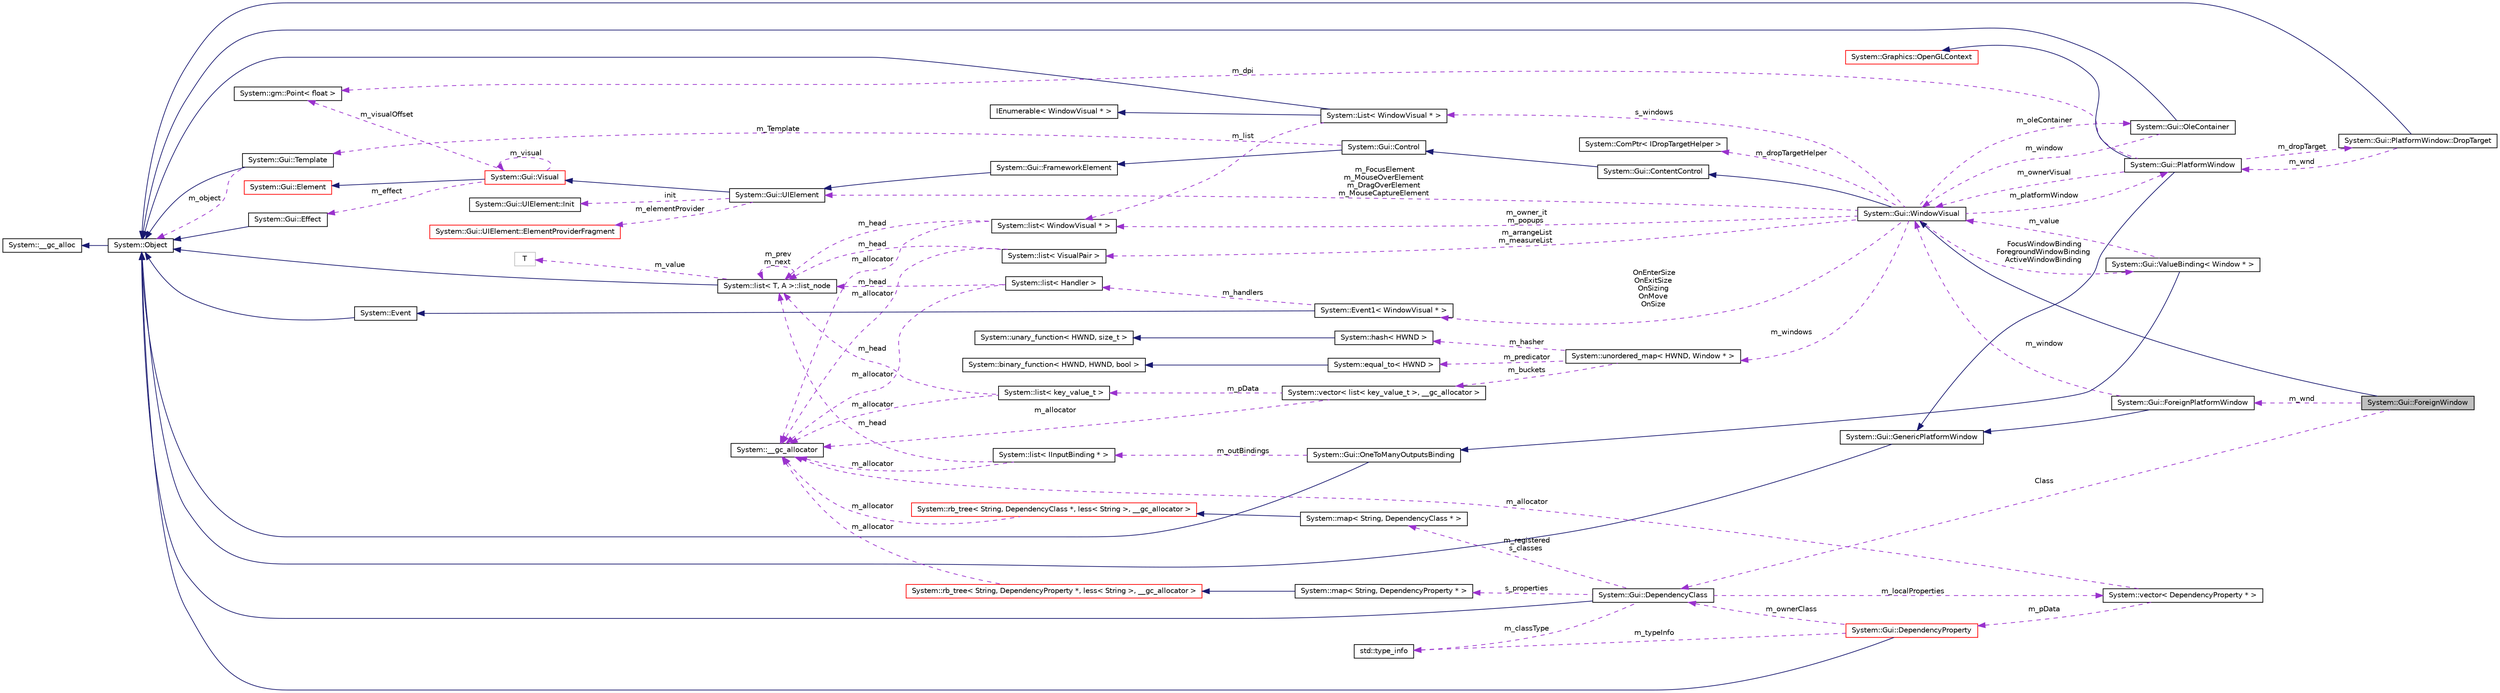 digraph G
{
  edge [fontname="Helvetica",fontsize="10",labelfontname="Helvetica",labelfontsize="10"];
  node [fontname="Helvetica",fontsize="10",shape=record];
  rankdir="LR";
  Node1 [label="System::Gui::ForeignWindow",height=0.2,width=0.4,color="black", fillcolor="grey75", style="filled" fontcolor="black"];
  Node2 -> Node1 [dir="back",color="midnightblue",fontsize="10",style="solid",fontname="Helvetica"];
  Node2 [label="System::Gui::WindowVisual",height=0.2,width=0.4,color="black", fillcolor="white", style="filled",URL="$class_system_1_1_gui_1_1_window_visual.html"];
  Node3 -> Node2 [dir="back",color="midnightblue",fontsize="10",style="solid",fontname="Helvetica"];
  Node3 [label="System::Gui::ContentControl",height=0.2,width=0.4,color="black", fillcolor="white", style="filled",URL="$class_system_1_1_gui_1_1_content_control.html"];
  Node4 -> Node3 [dir="back",color="midnightblue",fontsize="10",style="solid",fontname="Helvetica"];
  Node4 [label="System::Gui::Control",height=0.2,width=0.4,color="black", fillcolor="white", style="filled",URL="$class_system_1_1_gui_1_1_control.html"];
  Node5 -> Node4 [dir="back",color="midnightblue",fontsize="10",style="solid",fontname="Helvetica"];
  Node5 [label="System::Gui::FrameworkElement",height=0.2,width=0.4,color="black", fillcolor="white", style="filled",URL="$class_system_1_1_gui_1_1_framework_element.html"];
  Node6 -> Node5 [dir="back",color="midnightblue",fontsize="10",style="solid",fontname="Helvetica"];
  Node6 [label="System::Gui::UIElement",height=0.2,width=0.4,color="black", fillcolor="white", style="filled",URL="$class_system_1_1_gui_1_1_u_i_element.html"];
  Node7 -> Node6 [dir="back",color="midnightblue",fontsize="10",style="solid",fontname="Helvetica"];
  Node7 [label="System::Gui::Visual",height=0.2,width=0.4,color="red", fillcolor="white", style="filled",URL="$class_system_1_1_gui_1_1_visual.html"];
  Node8 -> Node7 [dir="back",color="midnightblue",fontsize="10",style="solid",fontname="Helvetica"];
  Node8 [label="System::Gui::Element",height=0.2,width=0.4,color="red", fillcolor="white", style="filled",URL="$class_system_1_1_gui_1_1_element.html"];
  Node9 -> Node7 [dir="back",color="darkorchid3",fontsize="10",style="dashed",label=" m_visualOffset" ,fontname="Helvetica"];
  Node9 [label="System::gm::Point\< float \>",height=0.2,width=0.4,color="black", fillcolor="white", style="filled",URL="$class_system_1_1gm_1_1_point.html"];
  Node7 -> Node7 [dir="back",color="darkorchid3",fontsize="10",style="dashed",label=" m_visual" ,fontname="Helvetica"];
  Node10 -> Node7 [dir="back",color="darkorchid3",fontsize="10",style="dashed",label=" m_effect" ,fontname="Helvetica"];
  Node10 [label="System::Gui::Effect",height=0.2,width=0.4,color="black", fillcolor="white", style="filled",URL="$class_system_1_1_gui_1_1_effect.html"];
  Node11 -> Node10 [dir="back",color="midnightblue",fontsize="10",style="solid",fontname="Helvetica"];
  Node11 [label="System::Object",height=0.2,width=0.4,color="black", fillcolor="white", style="filled",URL="$class_system_1_1_object.html"];
  Node12 -> Node11 [dir="back",color="midnightblue",fontsize="10",style="solid",fontname="Helvetica"];
  Node12 [label="System::__gc_alloc",height=0.2,width=0.4,color="black", fillcolor="white", style="filled",URL="$class_system_1_1____gc__alloc.html"];
  Node13 -> Node6 [dir="back",color="darkorchid3",fontsize="10",style="dashed",label=" init" ,fontname="Helvetica"];
  Node13 [label="System::Gui::UIElement::Init",height=0.2,width=0.4,color="black", fillcolor="white", style="filled",URL="$class_system_1_1_gui_1_1_u_i_element_1_1_init.html"];
  Node14 -> Node6 [dir="back",color="darkorchid3",fontsize="10",style="dashed",label=" m_elementProvider" ,fontname="Helvetica"];
  Node14 [label="System::Gui::UIElement::ElementProviderFragment",height=0.2,width=0.4,color="red", fillcolor="white", style="filled",URL="$class_system_1_1_gui_1_1_u_i_element_1_1_element_provider_fragment.html"];
  Node15 -> Node4 [dir="back",color="darkorchid3",fontsize="10",style="dashed",label=" m_Template" ,fontname="Helvetica"];
  Node15 [label="System::Gui::Template",height=0.2,width=0.4,color="black", fillcolor="white", style="filled",URL="$class_system_1_1_gui_1_1_template.html"];
  Node11 -> Node15 [dir="back",color="midnightblue",fontsize="10",style="solid",fontname="Helvetica"];
  Node11 -> Node15 [dir="back",color="darkorchid3",fontsize="10",style="dashed",label=" m_object" ,fontname="Helvetica"];
  Node16 -> Node2 [dir="back",color="darkorchid3",fontsize="10",style="dashed",label=" m_arrangeList\nm_measureList" ,fontname="Helvetica"];
  Node16 [label="System::list\< VisualPair \>",height=0.2,width=0.4,color="black", fillcolor="white", style="filled",URL="$class_system_1_1list.html"];
  Node17 -> Node16 [dir="back",color="darkorchid3",fontsize="10",style="dashed",label=" m_allocator" ,fontname="Helvetica"];
  Node17 [label="System::__gc_allocator",height=0.2,width=0.4,color="black", fillcolor="white", style="filled",URL="$class_system_1_1____gc__allocator.html"];
  Node18 -> Node16 [dir="back",color="darkorchid3",fontsize="10",style="dashed",label=" m_head" ,fontname="Helvetica"];
  Node18 [label="System::list\< T, A \>::list_node",height=0.2,width=0.4,color="black", fillcolor="white", style="filled",URL="$class_system_1_1list_1_1list__node.html"];
  Node11 -> Node18 [dir="back",color="midnightblue",fontsize="10",style="solid",fontname="Helvetica"];
  Node18 -> Node18 [dir="back",color="darkorchid3",fontsize="10",style="dashed",label=" m_prev\nm_next" ,fontname="Helvetica"];
  Node19 -> Node18 [dir="back",color="darkorchid3",fontsize="10",style="dashed",label=" m_value" ,fontname="Helvetica"];
  Node19 [label="T",height=0.2,width=0.4,color="grey75", fillcolor="white", style="filled"];
  Node20 -> Node2 [dir="back",color="darkorchid3",fontsize="10",style="dashed",label=" m_dropTargetHelper" ,fontname="Helvetica"];
  Node20 [label="System::ComPtr\< IDropTargetHelper \>",height=0.2,width=0.4,color="black", fillcolor="white", style="filled",URL="$class_system_1_1_com_ptr.html"];
  Node21 -> Node2 [dir="back",color="darkorchid3",fontsize="10",style="dashed",label=" m_owner_it\nm_popups" ,fontname="Helvetica"];
  Node21 [label="System::list\< WindowVisual * \>",height=0.2,width=0.4,color="black", fillcolor="white", style="filled",URL="$class_system_1_1list.html"];
  Node17 -> Node21 [dir="back",color="darkorchid3",fontsize="10",style="dashed",label=" m_allocator" ,fontname="Helvetica"];
  Node18 -> Node21 [dir="back",color="darkorchid3",fontsize="10",style="dashed",label=" m_head" ,fontname="Helvetica"];
  Node22 -> Node2 [dir="back",color="darkorchid3",fontsize="10",style="dashed",label=" s_windows" ,fontname="Helvetica"];
  Node22 [label="System::List\< WindowVisual * \>",height=0.2,width=0.4,color="black", fillcolor="white", style="filled",URL="$class_system_1_1_list.html"];
  Node11 -> Node22 [dir="back",color="midnightblue",fontsize="10",style="solid",fontname="Helvetica"];
  Node23 -> Node22 [dir="back",color="midnightblue",fontsize="10",style="solid",fontname="Helvetica"];
  Node23 [label="IEnumerable\< WindowVisual * \>",height=0.2,width=0.4,color="black", fillcolor="white", style="filled",URL="$class_i_enumerable.html"];
  Node21 -> Node22 [dir="back",color="darkorchid3",fontsize="10",style="dashed",label=" m_list" ,fontname="Helvetica"];
  Node24 -> Node2 [dir="back",color="darkorchid3",fontsize="10",style="dashed",label=" FocusWindowBinding\nForegroundWindowBinding\nActiveWindowBinding" ,fontname="Helvetica"];
  Node24 [label="System::Gui::ValueBinding\< Window * \>",height=0.2,width=0.4,color="black", fillcolor="white", style="filled",URL="$class_system_1_1_gui_1_1_value_binding.html"];
  Node25 -> Node24 [dir="back",color="midnightblue",fontsize="10",style="solid",fontname="Helvetica"];
  Node25 [label="System::Gui::OneToManyOutputsBinding",height=0.2,width=0.4,color="black", fillcolor="white", style="filled",URL="$class_system_1_1_gui_1_1_one_to_many_outputs_binding.html"];
  Node11 -> Node25 [dir="back",color="midnightblue",fontsize="10",style="solid",fontname="Helvetica"];
  Node26 -> Node25 [dir="back",color="darkorchid3",fontsize="10",style="dashed",label=" m_outBindings" ,fontname="Helvetica"];
  Node26 [label="System::list\< IInputBinding * \>",height=0.2,width=0.4,color="black", fillcolor="white", style="filled",URL="$class_system_1_1list.html"];
  Node17 -> Node26 [dir="back",color="darkorchid3",fontsize="10",style="dashed",label=" m_allocator" ,fontname="Helvetica"];
  Node18 -> Node26 [dir="back",color="darkorchid3",fontsize="10",style="dashed",label=" m_head" ,fontname="Helvetica"];
  Node2 -> Node24 [dir="back",color="darkorchid3",fontsize="10",style="dashed",label=" m_value" ,fontname="Helvetica"];
  Node27 -> Node2 [dir="back",color="darkorchid3",fontsize="10",style="dashed",label=" OnEnterSize\nOnExitSize\nOnSizing\nOnMove\nOnSize" ,fontname="Helvetica"];
  Node27 [label="System::Event1\< WindowVisual * \>",height=0.2,width=0.4,color="black", fillcolor="white", style="filled",URL="$class_system_1_1_event1.html"];
  Node28 -> Node27 [dir="back",color="midnightblue",fontsize="10",style="solid",fontname="Helvetica"];
  Node28 [label="System::Event",height=0.2,width=0.4,color="black", fillcolor="white", style="filled",URL="$class_system_1_1_event.html"];
  Node11 -> Node28 [dir="back",color="midnightblue",fontsize="10",style="solid",fontname="Helvetica"];
  Node29 -> Node27 [dir="back",color="darkorchid3",fontsize="10",style="dashed",label=" m_handlers" ,fontname="Helvetica"];
  Node29 [label="System::list\< Handler \>",height=0.2,width=0.4,color="black", fillcolor="white", style="filled",URL="$class_system_1_1list.html"];
  Node17 -> Node29 [dir="back",color="darkorchid3",fontsize="10",style="dashed",label=" m_allocator" ,fontname="Helvetica"];
  Node18 -> Node29 [dir="back",color="darkorchid3",fontsize="10",style="dashed",label=" m_head" ,fontname="Helvetica"];
  Node30 -> Node2 [dir="back",color="darkorchid3",fontsize="10",style="dashed",label=" m_windows" ,fontname="Helvetica"];
  Node30 [label="System::unordered_map\< HWND, Window * \>",height=0.2,width=0.4,color="black", fillcolor="white", style="filled",URL="$class_system_1_1unordered__map.html"];
  Node31 -> Node30 [dir="back",color="darkorchid3",fontsize="10",style="dashed",label=" m_hasher" ,fontname="Helvetica"];
  Node31 [label="System::hash\< HWND \>",height=0.2,width=0.4,color="black", fillcolor="white", style="filled",URL="$struct_system_1_1hash.html"];
  Node32 -> Node31 [dir="back",color="midnightblue",fontsize="10",style="solid",fontname="Helvetica"];
  Node32 [label="System::unary_function\< HWND, size_t \>",height=0.2,width=0.4,color="black", fillcolor="white", style="filled",URL="$class_system_1_1unary__function.html"];
  Node33 -> Node30 [dir="back",color="darkorchid3",fontsize="10",style="dashed",label=" m_predicator" ,fontname="Helvetica"];
  Node33 [label="System::equal_to\< HWND \>",height=0.2,width=0.4,color="black", fillcolor="white", style="filled",URL="$struct_system_1_1equal__to.html"];
  Node34 -> Node33 [dir="back",color="midnightblue",fontsize="10",style="solid",fontname="Helvetica"];
  Node34 [label="System::binary_function\< HWND, HWND, bool \>",height=0.2,width=0.4,color="black", fillcolor="white", style="filled",URL="$class_system_1_1binary__function.html"];
  Node35 -> Node30 [dir="back",color="darkorchid3",fontsize="10",style="dashed",label=" m_buckets" ,fontname="Helvetica"];
  Node35 [label="System::vector\< list\< key_value_t \>, __gc_allocator \>",height=0.2,width=0.4,color="black", fillcolor="white", style="filled",URL="$class_system_1_1vector.html"];
  Node17 -> Node35 [dir="back",color="darkorchid3",fontsize="10",style="dashed",label=" m_allocator" ,fontname="Helvetica"];
  Node36 -> Node35 [dir="back",color="darkorchid3",fontsize="10",style="dashed",label=" m_pData" ,fontname="Helvetica"];
  Node36 [label="System::list\< key_value_t \>",height=0.2,width=0.4,color="black", fillcolor="white", style="filled",URL="$class_system_1_1list.html"];
  Node17 -> Node36 [dir="back",color="darkorchid3",fontsize="10",style="dashed",label=" m_allocator" ,fontname="Helvetica"];
  Node18 -> Node36 [dir="back",color="darkorchid3",fontsize="10",style="dashed",label=" m_head" ,fontname="Helvetica"];
  Node6 -> Node2 [dir="back",color="darkorchid3",fontsize="10",style="dashed",label=" m_FocusElement\nm_MouseOverElement\nm_DragOverElement\nm_MouseCaptureElement" ,fontname="Helvetica"];
  Node37 -> Node2 [dir="back",color="darkorchid3",fontsize="10",style="dashed",label=" m_oleContainer" ,fontname="Helvetica"];
  Node37 [label="System::Gui::OleContainer",height=0.2,width=0.4,color="black", fillcolor="white", style="filled",URL="$class_system_1_1_gui_1_1_ole_container.html"];
  Node11 -> Node37 [dir="back",color="midnightblue",fontsize="10",style="solid",fontname="Helvetica"];
  Node2 -> Node37 [dir="back",color="darkorchid3",fontsize="10",style="dashed",label=" m_window" ,fontname="Helvetica"];
  Node38 -> Node2 [dir="back",color="darkorchid3",fontsize="10",style="dashed",label=" m_platformWindow" ,fontname="Helvetica"];
  Node38 [label="System::Gui::PlatformWindow",height=0.2,width=0.4,color="black", fillcolor="white", style="filled",URL="$class_system_1_1_gui_1_1_platform_window.html"];
  Node39 -> Node38 [dir="back",color="midnightblue",fontsize="10",style="solid",fontname="Helvetica"];
  Node39 [label="System::Gui::GenericPlatformWindow",height=0.2,width=0.4,color="black", fillcolor="white", style="filled",URL="$class_system_1_1_gui_1_1_generic_platform_window.html"];
  Node11 -> Node39 [dir="back",color="midnightblue",fontsize="10",style="solid",fontname="Helvetica"];
  Node40 -> Node38 [dir="back",color="midnightblue",fontsize="10",style="solid",fontname="Helvetica"];
  Node40 [label="System::Graphics::OpenGLContext",height=0.2,width=0.4,color="red", fillcolor="white", style="filled",URL="$class_system_1_1_graphics_1_1_open_g_l_context.html"];
  Node9 -> Node38 [dir="back",color="darkorchid3",fontsize="10",style="dashed",label=" m_dpi" ,fontname="Helvetica"];
  Node2 -> Node38 [dir="back",color="darkorchid3",fontsize="10",style="dashed",label=" m_ownerVisual" ,fontname="Helvetica"];
  Node41 -> Node38 [dir="back",color="darkorchid3",fontsize="10",style="dashed",label=" m_dropTarget" ,fontname="Helvetica"];
  Node41 [label="System::Gui::PlatformWindow::DropTarget",height=0.2,width=0.4,color="black", fillcolor="white", style="filled",URL="$class_system_1_1_gui_1_1_platform_window_1_1_drop_target.html"];
  Node11 -> Node41 [dir="back",color="midnightblue",fontsize="10",style="solid",fontname="Helvetica"];
  Node38 -> Node41 [dir="back",color="darkorchid3",fontsize="10",style="dashed",label=" m_wnd" ,fontname="Helvetica"];
  Node42 -> Node1 [dir="back",color="darkorchid3",fontsize="10",style="dashed",label=" Class" ,fontname="Helvetica"];
  Node42 [label="System::Gui::DependencyClass",height=0.2,width=0.4,color="black", fillcolor="white", style="filled",URL="$class_system_1_1_gui_1_1_dependency_class.html"];
  Node11 -> Node42 [dir="back",color="midnightblue",fontsize="10",style="solid",fontname="Helvetica"];
  Node43 -> Node42 [dir="back",color="darkorchid3",fontsize="10",style="dashed",label=" m_registered\ns_classes" ,fontname="Helvetica"];
  Node43 [label="System::map\< String, DependencyClass * \>",height=0.2,width=0.4,color="black", fillcolor="white", style="filled",URL="$class_system_1_1map.html"];
  Node44 -> Node43 [dir="back",color="midnightblue",fontsize="10",style="solid",fontname="Helvetica"];
  Node44 [label="System::rb_tree\< String, DependencyClass *, less\< String \>, __gc_allocator \>",height=0.2,width=0.4,color="red", fillcolor="white", style="filled",URL="$class_system_1_1rb__tree.html"];
  Node17 -> Node44 [dir="back",color="darkorchid3",fontsize="10",style="dashed",label=" m_allocator" ,fontname="Helvetica"];
  Node45 -> Node42 [dir="back",color="darkorchid3",fontsize="10",style="dashed",label=" m_localProperties" ,fontname="Helvetica"];
  Node45 [label="System::vector\< DependencyProperty * \>",height=0.2,width=0.4,color="black", fillcolor="white", style="filled",URL="$class_system_1_1vector.html"];
  Node46 -> Node45 [dir="back",color="darkorchid3",fontsize="10",style="dashed",label=" m_pData" ,fontname="Helvetica"];
  Node46 [label="System::Gui::DependencyProperty",height=0.2,width=0.4,color="red", fillcolor="white", style="filled",URL="$class_system_1_1_gui_1_1_dependency_property.html"];
  Node11 -> Node46 [dir="back",color="midnightblue",fontsize="10",style="solid",fontname="Helvetica"];
  Node42 -> Node46 [dir="back",color="darkorchid3",fontsize="10",style="dashed",label=" m_ownerClass" ,fontname="Helvetica"];
  Node47 -> Node46 [dir="back",color="darkorchid3",fontsize="10",style="dashed",label=" m_typeInfo" ,fontname="Helvetica"];
  Node47 [label="std::type_info",height=0.2,width=0.4,color="black", fillcolor="white", style="filled",URL="$classstd_1_1type__info.html",tooltip="Part of RTTI."];
  Node17 -> Node45 [dir="back",color="darkorchid3",fontsize="10",style="dashed",label=" m_allocator" ,fontname="Helvetica"];
  Node48 -> Node42 [dir="back",color="darkorchid3",fontsize="10",style="dashed",label=" s_properties" ,fontname="Helvetica"];
  Node48 [label="System::map\< String, DependencyProperty * \>",height=0.2,width=0.4,color="black", fillcolor="white", style="filled",URL="$class_system_1_1map.html"];
  Node49 -> Node48 [dir="back",color="midnightblue",fontsize="10",style="solid",fontname="Helvetica"];
  Node49 [label="System::rb_tree\< String, DependencyProperty *, less\< String \>, __gc_allocator \>",height=0.2,width=0.4,color="red", fillcolor="white", style="filled",URL="$class_system_1_1rb__tree.html"];
  Node17 -> Node49 [dir="back",color="darkorchid3",fontsize="10",style="dashed",label=" m_allocator" ,fontname="Helvetica"];
  Node47 -> Node42 [dir="back",color="darkorchid3",fontsize="10",style="dashed",label=" m_classType" ,fontname="Helvetica"];
  Node50 -> Node1 [dir="back",color="darkorchid3",fontsize="10",style="dashed",label=" m_wnd" ,fontname="Helvetica"];
  Node50 [label="System::Gui::ForeignPlatformWindow",height=0.2,width=0.4,color="black", fillcolor="white", style="filled",URL="$class_system_1_1_gui_1_1_foreign_platform_window.html"];
  Node39 -> Node50 [dir="back",color="midnightblue",fontsize="10",style="solid",fontname="Helvetica"];
  Node2 -> Node50 [dir="back",color="darkorchid3",fontsize="10",style="dashed",label=" m_window" ,fontname="Helvetica"];
}
